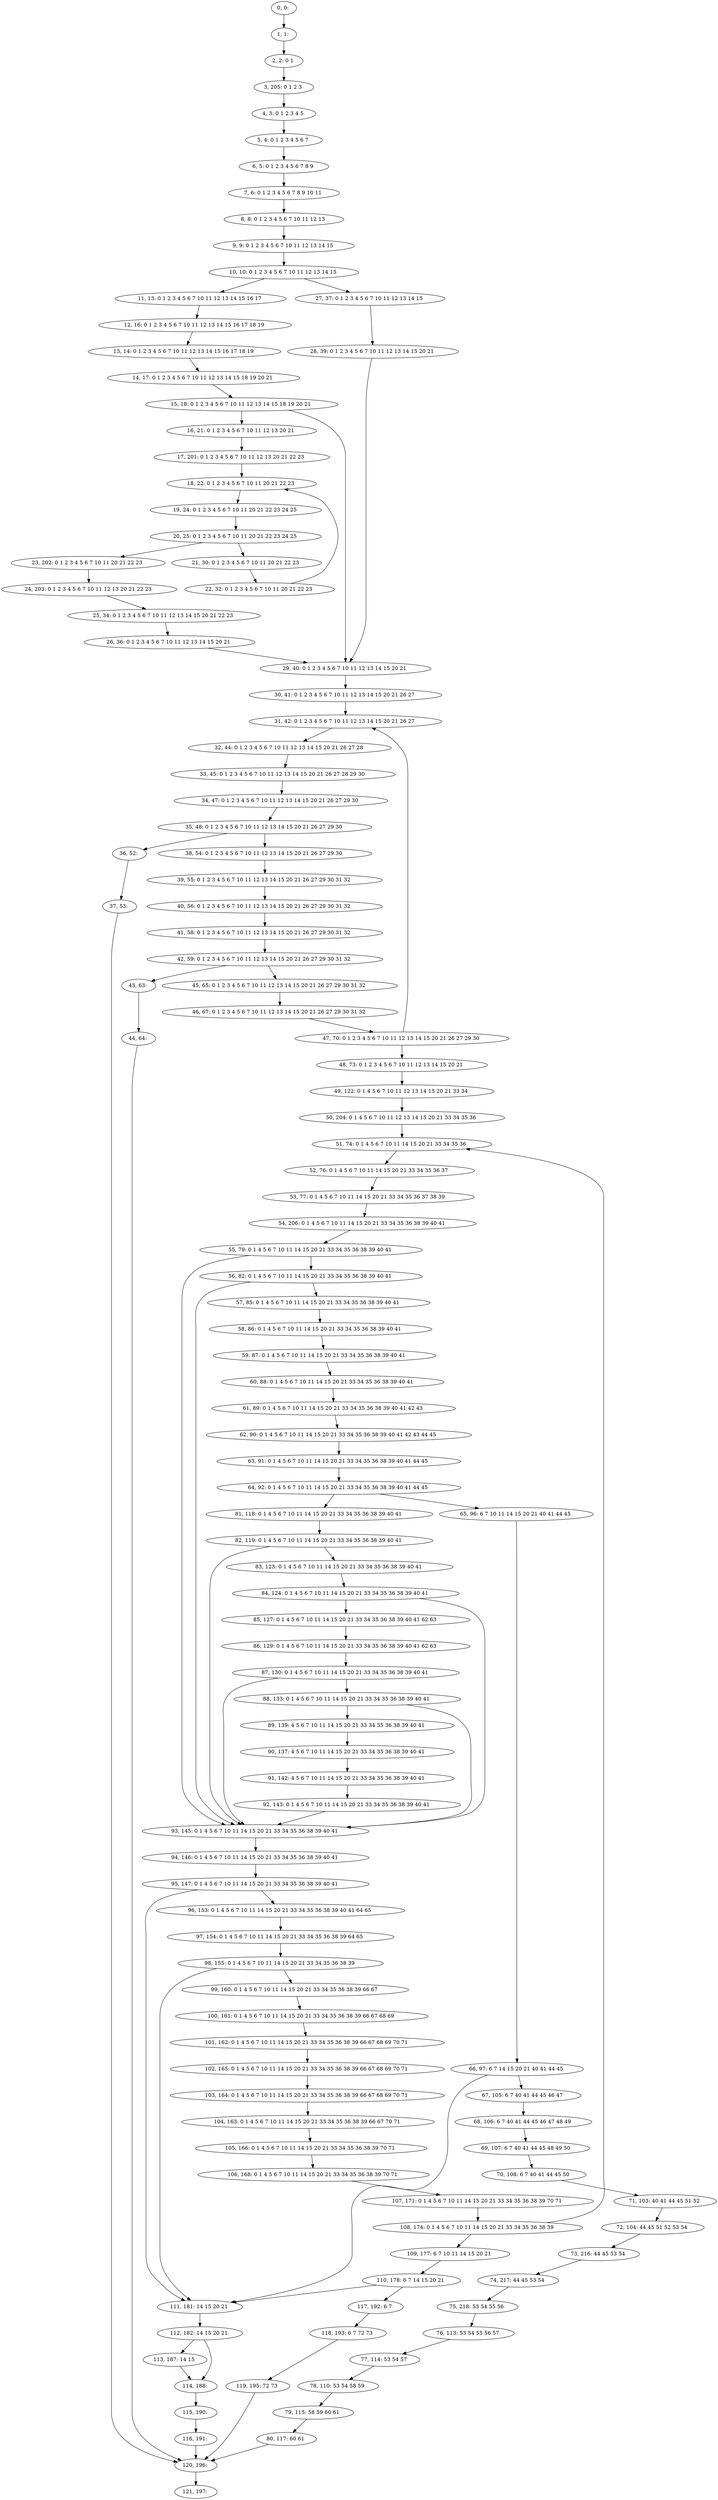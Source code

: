 digraph G {
0[label="0, 0: "];
1[label="1, 1: "];
2[label="2, 2: 0 1 "];
3[label="3, 205: 0 1 2 3 "];
4[label="4, 3: 0 1 2 3 4 5 "];
5[label="5, 4: 0 1 2 3 4 5 6 7 "];
6[label="6, 5: 0 1 2 3 4 5 6 7 8 9 "];
7[label="7, 6: 0 1 2 3 4 5 6 7 8 9 10 11 "];
8[label="8, 8: 0 1 2 3 4 5 6 7 10 11 12 13 "];
9[label="9, 9: 0 1 2 3 4 5 6 7 10 11 12 13 14 15 "];
10[label="10, 10: 0 1 2 3 4 5 6 7 10 11 12 13 14 15 "];
11[label="11, 13: 0 1 2 3 4 5 6 7 10 11 12 13 14 15 16 17 "];
12[label="12, 16: 0 1 2 3 4 5 6 7 10 11 12 13 14 15 16 17 18 19 "];
13[label="13, 14: 0 1 2 3 4 5 6 7 10 11 12 13 14 15 16 17 18 19 "];
14[label="14, 17: 0 1 2 3 4 5 6 7 10 11 12 13 14 15 18 19 20 21 "];
15[label="15, 18: 0 1 2 3 4 5 6 7 10 11 12 13 14 15 18 19 20 21 "];
16[label="16, 21: 0 1 2 3 4 5 6 7 10 11 12 13 20 21 "];
17[label="17, 201: 0 1 2 3 4 5 6 7 10 11 12 13 20 21 22 23 "];
18[label="18, 22: 0 1 2 3 4 5 6 7 10 11 20 21 22 23 "];
19[label="19, 24: 0 1 2 3 4 5 6 7 10 11 20 21 22 23 24 25 "];
20[label="20, 25: 0 1 2 3 4 5 6 7 10 11 20 21 22 23 24 25 "];
21[label="21, 30: 0 1 2 3 4 5 6 7 10 11 20 21 22 23 "];
22[label="22, 32: 0 1 2 3 4 5 6 7 10 11 20 21 22 23 "];
23[label="23, 202: 0 1 2 3 4 5 6 7 10 11 20 21 22 23 "];
24[label="24, 203: 0 1 2 3 4 5 6 7 10 11 12 13 20 21 22 23 "];
25[label="25, 34: 0 1 2 3 4 5 6 7 10 11 12 13 14 15 20 21 22 23 "];
26[label="26, 36: 0 1 2 3 4 5 6 7 10 11 12 13 14 15 20 21 "];
27[label="27, 37: 0 1 2 3 4 5 6 7 10 11 12 13 14 15 "];
28[label="28, 39: 0 1 2 3 4 5 6 7 10 11 12 13 14 15 20 21 "];
29[label="29, 40: 0 1 2 3 4 5 6 7 10 11 12 13 14 15 20 21 "];
30[label="30, 41: 0 1 2 3 4 5 6 7 10 11 12 13 14 15 20 21 26 27 "];
31[label="31, 42: 0 1 2 3 4 5 6 7 10 11 12 13 14 15 20 21 26 27 "];
32[label="32, 44: 0 1 2 3 4 5 6 7 10 11 12 13 14 15 20 21 26 27 28 "];
33[label="33, 45: 0 1 2 3 4 5 6 7 10 11 12 13 14 15 20 21 26 27 28 29 30 "];
34[label="34, 47: 0 1 2 3 4 5 6 7 10 11 12 13 14 15 20 21 26 27 29 30 "];
35[label="35, 48: 0 1 2 3 4 5 6 7 10 11 12 13 14 15 20 21 26 27 29 30 "];
36[label="36, 52: "];
37[label="37, 53: "];
38[label="38, 54: 0 1 2 3 4 5 6 7 10 11 12 13 14 15 20 21 26 27 29 30 "];
39[label="39, 55: 0 1 2 3 4 5 6 7 10 11 12 13 14 15 20 21 26 27 29 30 31 32 "];
40[label="40, 56: 0 1 2 3 4 5 6 7 10 11 12 13 14 15 20 21 26 27 29 30 31 32 "];
41[label="41, 58: 0 1 2 3 4 5 6 7 10 11 12 13 14 15 20 21 26 27 29 30 31 32 "];
42[label="42, 59: 0 1 2 3 4 5 6 7 10 11 12 13 14 15 20 21 26 27 29 30 31 32 "];
43[label="43, 63: "];
44[label="44, 64: "];
45[label="45, 65: 0 1 2 3 4 5 6 7 10 11 12 13 14 15 20 21 26 27 29 30 31 32 "];
46[label="46, 67: 0 1 2 3 4 5 6 7 10 11 12 13 14 15 20 21 26 27 29 30 31 32 "];
47[label="47, 70: 0 1 2 3 4 5 6 7 10 11 12 13 14 15 20 21 26 27 29 30 "];
48[label="48, 73: 0 1 2 3 4 5 6 7 10 11 12 13 14 15 20 21 "];
49[label="49, 122: 0 1 4 5 6 7 10 11 12 13 14 15 20 21 33 34 "];
50[label="50, 204: 0 1 4 5 6 7 10 11 12 13 14 15 20 21 33 34 35 36 "];
51[label="51, 74: 0 1 4 5 6 7 10 11 14 15 20 21 33 34 35 36 "];
52[label="52, 76: 0 1 4 5 6 7 10 11 14 15 20 21 33 34 35 36 37 "];
53[label="53, 77: 0 1 4 5 6 7 10 11 14 15 20 21 33 34 35 36 37 38 39 "];
54[label="54, 206: 0 1 4 5 6 7 10 11 14 15 20 21 33 34 35 36 38 39 40 41 "];
55[label="55, 79: 0 1 4 5 6 7 10 11 14 15 20 21 33 34 35 36 38 39 40 41 "];
56[label="56, 82: 0 1 4 5 6 7 10 11 14 15 20 21 33 34 35 36 38 39 40 41 "];
57[label="57, 85: 0 1 4 5 6 7 10 11 14 15 20 21 33 34 35 36 38 39 40 41 "];
58[label="58, 86: 0 1 4 5 6 7 10 11 14 15 20 21 33 34 35 36 38 39 40 41 "];
59[label="59, 87: 0 1 4 5 6 7 10 11 14 15 20 21 33 34 35 36 38 39 40 41 "];
60[label="60, 88: 0 1 4 5 6 7 10 11 14 15 20 21 33 34 35 36 38 39 40 41 "];
61[label="61, 89: 0 1 4 5 6 7 10 11 14 15 20 21 33 34 35 36 38 39 40 41 42 43 "];
62[label="62, 90: 0 1 4 5 6 7 10 11 14 15 20 21 33 34 35 36 38 39 40 41 42 43 44 45 "];
63[label="63, 91: 0 1 4 5 6 7 10 11 14 15 20 21 33 34 35 36 38 39 40 41 44 45 "];
64[label="64, 92: 0 1 4 5 6 7 10 11 14 15 20 21 33 34 35 36 38 39 40 41 44 45 "];
65[label="65, 96: 6 7 10 11 14 15 20 21 40 41 44 45 "];
66[label="66, 97: 6 7 14 15 20 21 40 41 44 45 "];
67[label="67, 105: 6 7 40 41 44 45 46 47 "];
68[label="68, 106: 6 7 40 41 44 45 46 47 48 49 "];
69[label="69, 107: 6 7 40 41 44 45 48 49 50 "];
70[label="70, 108: 6 7 40 41 44 45 50 "];
71[label="71, 103: 40 41 44 45 51 52 "];
72[label="72, 104: 44 45 51 52 53 54 "];
73[label="73, 216: 44 45 53 54 "];
74[label="74, 217: 44 45 53 54 "];
75[label="75, 218: 53 54 55 56 "];
76[label="76, 113: 53 54 55 56 57 "];
77[label="77, 114: 53 54 57 "];
78[label="78, 110: 53 54 58 59 "];
79[label="79, 115: 58 59 60 61 "];
80[label="80, 117: 60 61 "];
81[label="81, 118: 0 1 4 5 6 7 10 11 14 15 20 21 33 34 35 36 38 39 40 41 "];
82[label="82, 119: 0 1 4 5 6 7 10 11 14 15 20 21 33 34 35 36 38 39 40 41 "];
83[label="83, 123: 0 1 4 5 6 7 10 11 14 15 20 21 33 34 35 36 38 39 40 41 "];
84[label="84, 124: 0 1 4 5 6 7 10 11 14 15 20 21 33 34 35 36 38 39 40 41 "];
85[label="85, 127: 0 1 4 5 6 7 10 11 14 15 20 21 33 34 35 36 38 39 40 41 62 63 "];
86[label="86, 129: 0 1 4 5 6 7 10 11 14 15 20 21 33 34 35 36 38 39 40 41 62 63 "];
87[label="87, 130: 0 1 4 5 6 7 10 11 14 15 20 21 33 34 35 36 38 39 40 41 "];
88[label="88, 133: 0 1 4 5 6 7 10 11 14 15 20 21 33 34 35 36 38 39 40 41 "];
89[label="89, 139: 4 5 6 7 10 11 14 15 20 21 33 34 35 36 38 39 40 41 "];
90[label="90, 137: 4 5 6 7 10 11 14 15 20 21 33 34 35 36 38 39 40 41 "];
91[label="91, 142: 4 5 6 7 10 11 14 15 20 21 33 34 35 36 38 39 40 41 "];
92[label="92, 143: 0 1 4 5 6 7 10 11 14 15 20 21 33 34 35 36 38 39 40 41 "];
93[label="93, 145: 0 1 4 5 6 7 10 11 14 15 20 21 33 34 35 36 38 39 40 41 "];
94[label="94, 146: 0 1 4 5 6 7 10 11 14 15 20 21 33 34 35 36 38 39 40 41 "];
95[label="95, 147: 0 1 4 5 6 7 10 11 14 15 20 21 33 34 35 36 38 39 40 41 "];
96[label="96, 153: 0 1 4 5 6 7 10 11 14 15 20 21 33 34 35 36 38 39 40 41 64 65 "];
97[label="97, 154: 0 1 4 5 6 7 10 11 14 15 20 21 33 34 35 36 38 39 64 65 "];
98[label="98, 155: 0 1 4 5 6 7 10 11 14 15 20 21 33 34 35 36 38 39 "];
99[label="99, 160: 0 1 4 5 6 7 10 11 14 15 20 21 33 34 35 36 38 39 66 67 "];
100[label="100, 161: 0 1 4 5 6 7 10 11 14 15 20 21 33 34 35 36 38 39 66 67 68 69 "];
101[label="101, 162: 0 1 4 5 6 7 10 11 14 15 20 21 33 34 35 36 38 39 66 67 68 69 70 71 "];
102[label="102, 165: 0 1 4 5 6 7 10 11 14 15 20 21 33 34 35 36 38 39 66 67 68 69 70 71 "];
103[label="103, 164: 0 1 4 5 6 7 10 11 14 15 20 21 33 34 35 36 38 39 66 67 68 69 70 71 "];
104[label="104, 163: 0 1 4 5 6 7 10 11 14 15 20 21 33 34 35 36 38 39 66 67 70 71 "];
105[label="105, 166: 0 1 4 5 6 7 10 11 14 15 20 21 33 34 35 36 38 39 70 71 "];
106[label="106, 168: 0 1 4 5 6 7 10 11 14 15 20 21 33 34 35 36 38 39 70 71 "];
107[label="107, 171: 0 1 4 5 6 7 10 11 14 15 20 21 33 34 35 36 38 39 70 71 "];
108[label="108, 174: 0 1 4 5 6 7 10 11 14 15 20 21 33 34 35 36 38 39 "];
109[label="109, 177: 6 7 10 11 14 15 20 21 "];
110[label="110, 178: 6 7 14 15 20 21 "];
111[label="111, 181: 14 15 20 21 "];
112[label="112, 182: 14 15 20 21 "];
113[label="113, 187: 14 15 "];
114[label="114, 188: "];
115[label="115, 190: "];
116[label="116, 191: "];
117[label="117, 192: 6 7 "];
118[label="118, 193: 6 7 72 73 "];
119[label="119, 195: 72 73 "];
120[label="120, 196: "];
121[label="121, 197: "];
0->1 ;
1->2 ;
2->3 ;
3->4 ;
4->5 ;
5->6 ;
6->7 ;
7->8 ;
8->9 ;
9->10 ;
10->11 ;
10->27 ;
11->12 ;
12->13 ;
13->14 ;
14->15 ;
15->16 ;
15->29 ;
16->17 ;
17->18 ;
18->19 ;
19->20 ;
20->21 ;
20->23 ;
21->22 ;
22->18 ;
23->24 ;
24->25 ;
25->26 ;
26->29 ;
27->28 ;
28->29 ;
29->30 ;
30->31 ;
31->32 ;
32->33 ;
33->34 ;
34->35 ;
35->36 ;
35->38 ;
36->37 ;
37->120 ;
38->39 ;
39->40 ;
40->41 ;
41->42 ;
42->43 ;
42->45 ;
43->44 ;
44->120 ;
45->46 ;
46->47 ;
47->48 ;
47->31 ;
48->49 ;
49->50 ;
50->51 ;
51->52 ;
52->53 ;
53->54 ;
54->55 ;
55->56 ;
55->93 ;
56->57 ;
56->93 ;
57->58 ;
58->59 ;
59->60 ;
60->61 ;
61->62 ;
62->63 ;
63->64 ;
64->65 ;
64->81 ;
65->66 ;
66->67 ;
66->111 ;
67->68 ;
68->69 ;
69->70 ;
70->71 ;
71->72 ;
72->73 ;
73->74 ;
74->75 ;
75->76 ;
76->77 ;
77->78 ;
78->79 ;
79->80 ;
80->120 ;
81->82 ;
82->83 ;
82->93 ;
83->84 ;
84->85 ;
84->93 ;
85->86 ;
86->87 ;
87->88 ;
87->93 ;
88->89 ;
88->93 ;
89->90 ;
90->91 ;
91->92 ;
92->93 ;
93->94 ;
94->95 ;
95->96 ;
95->111 ;
96->97 ;
97->98 ;
98->99 ;
98->111 ;
99->100 ;
100->101 ;
101->102 ;
102->103 ;
103->104 ;
104->105 ;
105->106 ;
106->107 ;
107->108 ;
108->109 ;
108->51 ;
109->110 ;
110->111 ;
110->117 ;
111->112 ;
112->113 ;
112->114 ;
113->114 ;
114->115 ;
115->116 ;
116->120 ;
117->118 ;
118->119 ;
119->120 ;
120->121 ;
}
